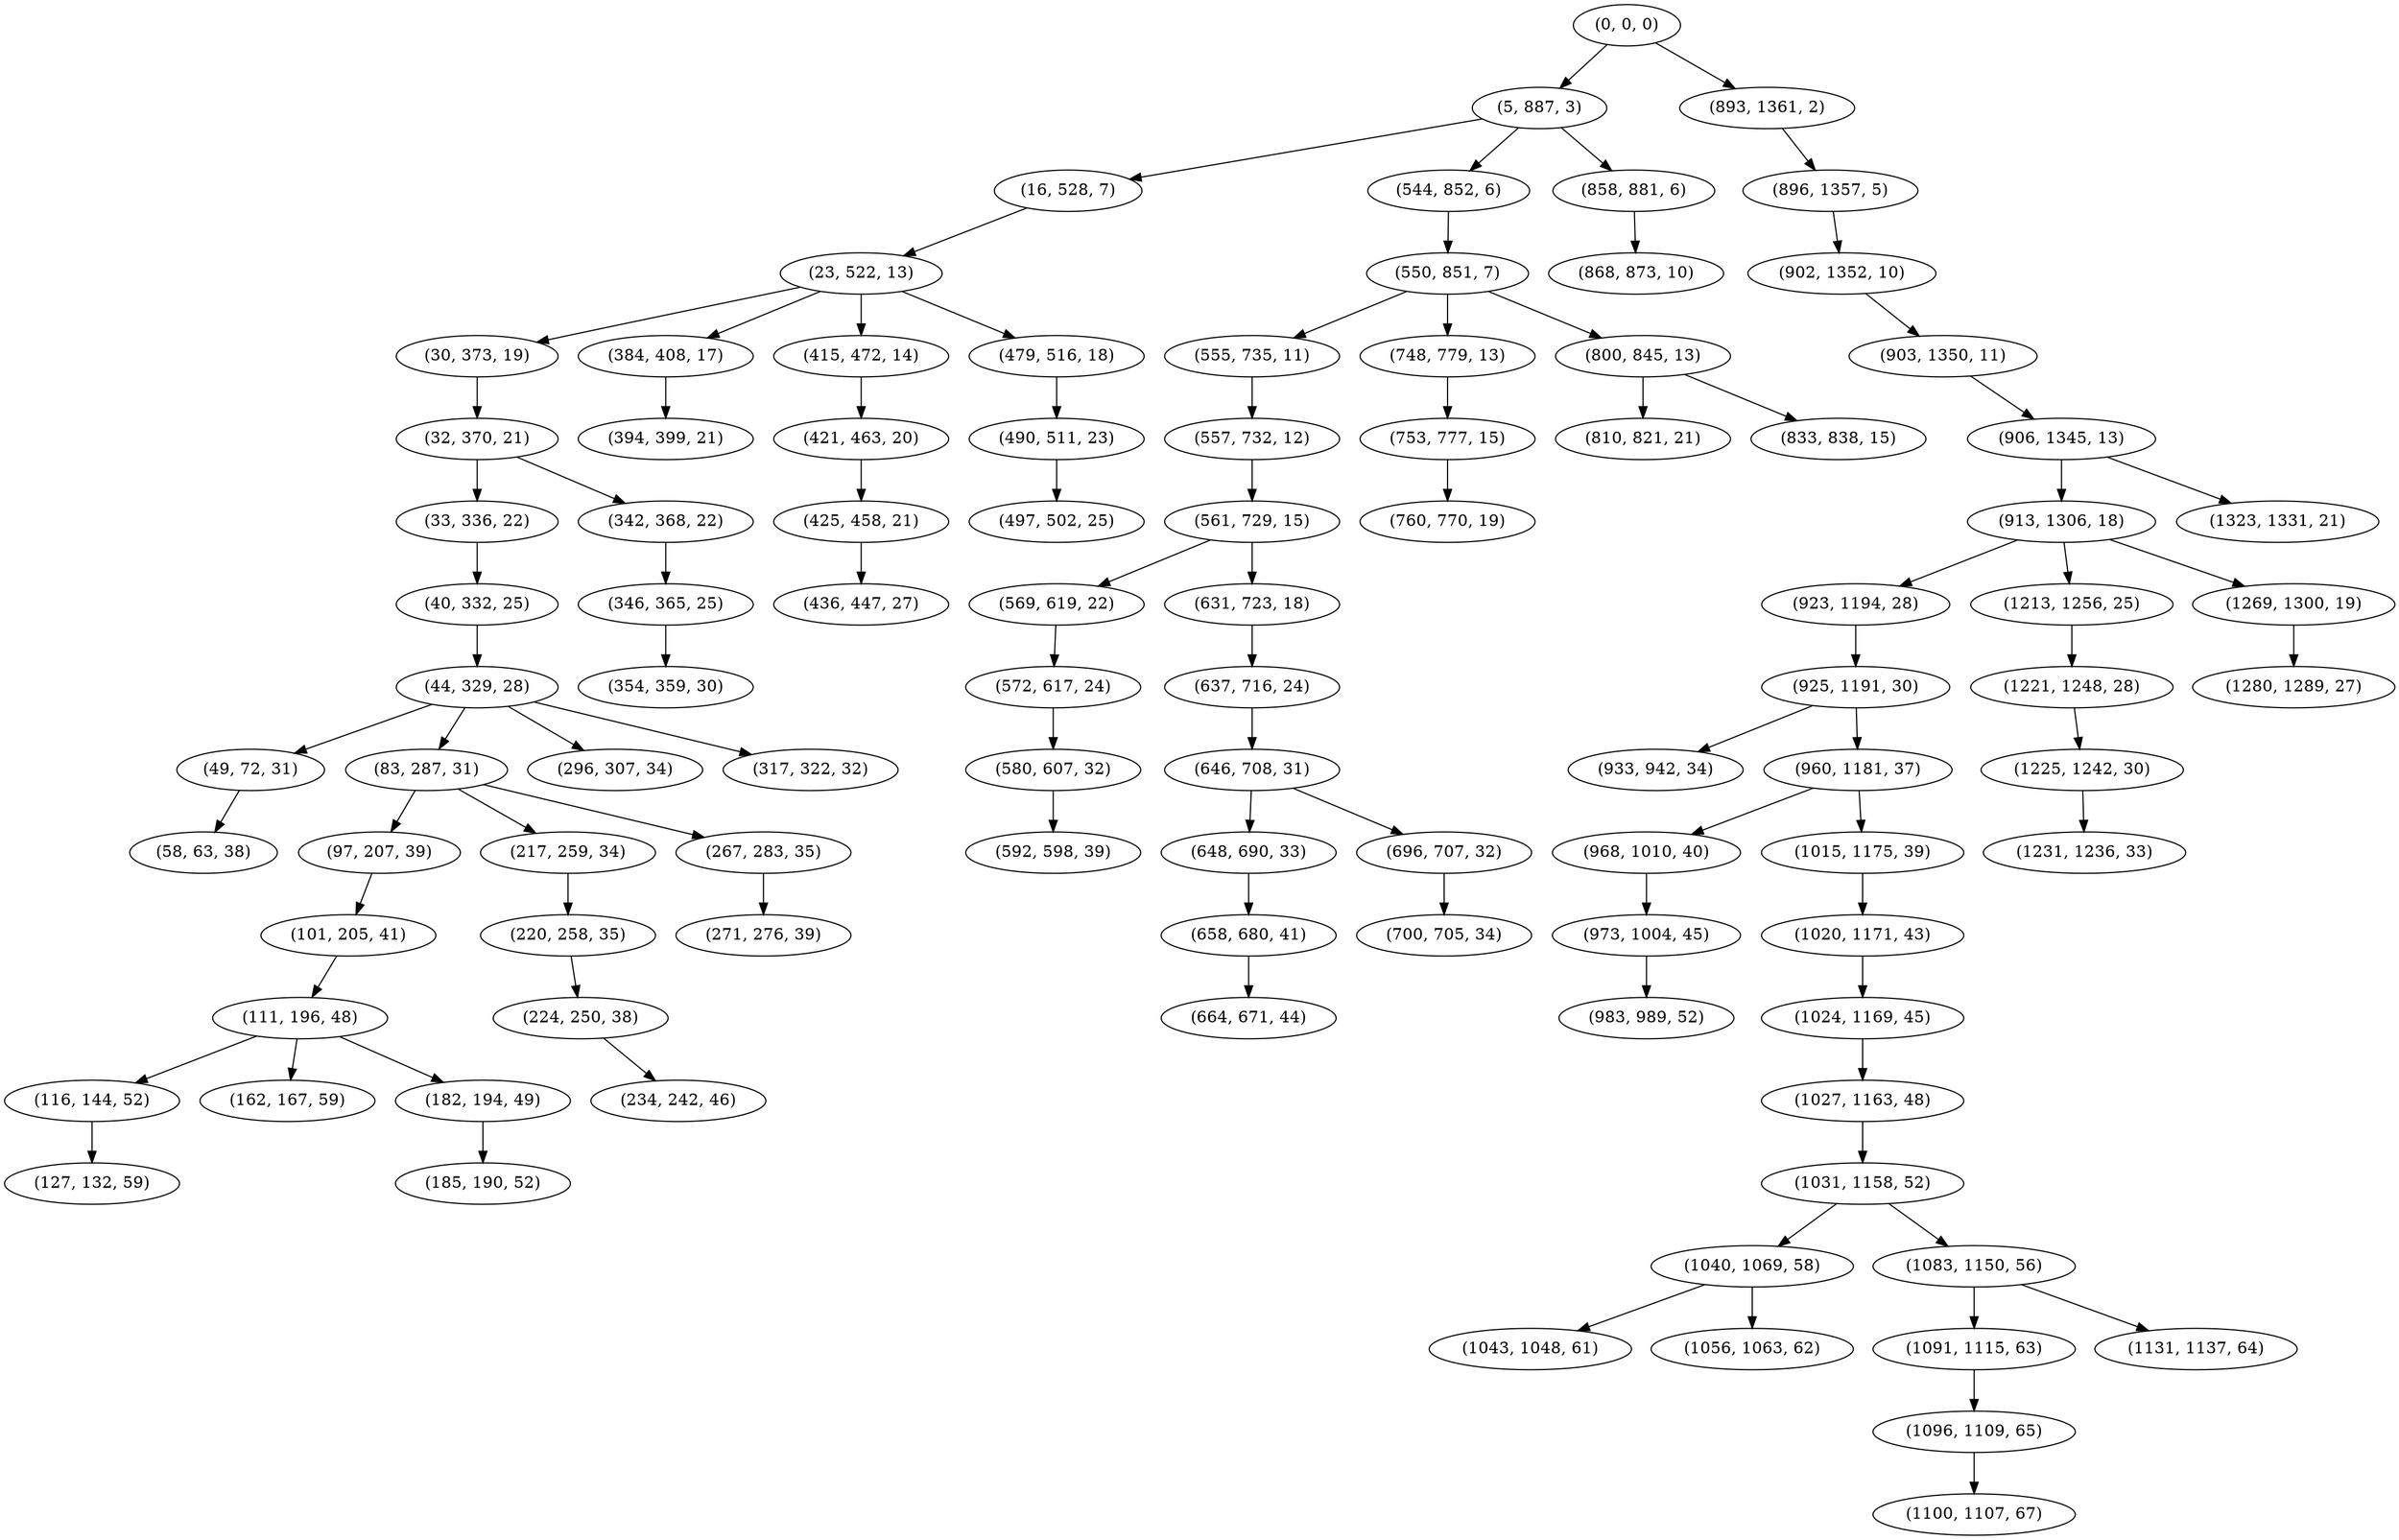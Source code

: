 digraph tree {
    "(0, 0, 0)";
    "(5, 887, 3)";
    "(16, 528, 7)";
    "(23, 522, 13)";
    "(30, 373, 19)";
    "(32, 370, 21)";
    "(33, 336, 22)";
    "(40, 332, 25)";
    "(44, 329, 28)";
    "(49, 72, 31)";
    "(58, 63, 38)";
    "(83, 287, 31)";
    "(97, 207, 39)";
    "(101, 205, 41)";
    "(111, 196, 48)";
    "(116, 144, 52)";
    "(127, 132, 59)";
    "(162, 167, 59)";
    "(182, 194, 49)";
    "(185, 190, 52)";
    "(217, 259, 34)";
    "(220, 258, 35)";
    "(224, 250, 38)";
    "(234, 242, 46)";
    "(267, 283, 35)";
    "(271, 276, 39)";
    "(296, 307, 34)";
    "(317, 322, 32)";
    "(342, 368, 22)";
    "(346, 365, 25)";
    "(354, 359, 30)";
    "(384, 408, 17)";
    "(394, 399, 21)";
    "(415, 472, 14)";
    "(421, 463, 20)";
    "(425, 458, 21)";
    "(436, 447, 27)";
    "(479, 516, 18)";
    "(490, 511, 23)";
    "(497, 502, 25)";
    "(544, 852, 6)";
    "(550, 851, 7)";
    "(555, 735, 11)";
    "(557, 732, 12)";
    "(561, 729, 15)";
    "(569, 619, 22)";
    "(572, 617, 24)";
    "(580, 607, 32)";
    "(592, 598, 39)";
    "(631, 723, 18)";
    "(637, 716, 24)";
    "(646, 708, 31)";
    "(648, 690, 33)";
    "(658, 680, 41)";
    "(664, 671, 44)";
    "(696, 707, 32)";
    "(700, 705, 34)";
    "(748, 779, 13)";
    "(753, 777, 15)";
    "(760, 770, 19)";
    "(800, 845, 13)";
    "(810, 821, 21)";
    "(833, 838, 15)";
    "(858, 881, 6)";
    "(868, 873, 10)";
    "(893, 1361, 2)";
    "(896, 1357, 5)";
    "(902, 1352, 10)";
    "(903, 1350, 11)";
    "(906, 1345, 13)";
    "(913, 1306, 18)";
    "(923, 1194, 28)";
    "(925, 1191, 30)";
    "(933, 942, 34)";
    "(960, 1181, 37)";
    "(968, 1010, 40)";
    "(973, 1004, 45)";
    "(983, 989, 52)";
    "(1015, 1175, 39)";
    "(1020, 1171, 43)";
    "(1024, 1169, 45)";
    "(1027, 1163, 48)";
    "(1031, 1158, 52)";
    "(1040, 1069, 58)";
    "(1043, 1048, 61)";
    "(1056, 1063, 62)";
    "(1083, 1150, 56)";
    "(1091, 1115, 63)";
    "(1096, 1109, 65)";
    "(1100, 1107, 67)";
    "(1131, 1137, 64)";
    "(1213, 1256, 25)";
    "(1221, 1248, 28)";
    "(1225, 1242, 30)";
    "(1231, 1236, 33)";
    "(1269, 1300, 19)";
    "(1280, 1289, 27)";
    "(1323, 1331, 21)";
    "(0, 0, 0)" -> "(5, 887, 3)";
    "(0, 0, 0)" -> "(893, 1361, 2)";
    "(5, 887, 3)" -> "(16, 528, 7)";
    "(5, 887, 3)" -> "(544, 852, 6)";
    "(5, 887, 3)" -> "(858, 881, 6)";
    "(16, 528, 7)" -> "(23, 522, 13)";
    "(23, 522, 13)" -> "(30, 373, 19)";
    "(23, 522, 13)" -> "(384, 408, 17)";
    "(23, 522, 13)" -> "(415, 472, 14)";
    "(23, 522, 13)" -> "(479, 516, 18)";
    "(30, 373, 19)" -> "(32, 370, 21)";
    "(32, 370, 21)" -> "(33, 336, 22)";
    "(32, 370, 21)" -> "(342, 368, 22)";
    "(33, 336, 22)" -> "(40, 332, 25)";
    "(40, 332, 25)" -> "(44, 329, 28)";
    "(44, 329, 28)" -> "(49, 72, 31)";
    "(44, 329, 28)" -> "(83, 287, 31)";
    "(44, 329, 28)" -> "(296, 307, 34)";
    "(44, 329, 28)" -> "(317, 322, 32)";
    "(49, 72, 31)" -> "(58, 63, 38)";
    "(83, 287, 31)" -> "(97, 207, 39)";
    "(83, 287, 31)" -> "(217, 259, 34)";
    "(83, 287, 31)" -> "(267, 283, 35)";
    "(97, 207, 39)" -> "(101, 205, 41)";
    "(101, 205, 41)" -> "(111, 196, 48)";
    "(111, 196, 48)" -> "(116, 144, 52)";
    "(111, 196, 48)" -> "(162, 167, 59)";
    "(111, 196, 48)" -> "(182, 194, 49)";
    "(116, 144, 52)" -> "(127, 132, 59)";
    "(182, 194, 49)" -> "(185, 190, 52)";
    "(217, 259, 34)" -> "(220, 258, 35)";
    "(220, 258, 35)" -> "(224, 250, 38)";
    "(224, 250, 38)" -> "(234, 242, 46)";
    "(267, 283, 35)" -> "(271, 276, 39)";
    "(342, 368, 22)" -> "(346, 365, 25)";
    "(346, 365, 25)" -> "(354, 359, 30)";
    "(384, 408, 17)" -> "(394, 399, 21)";
    "(415, 472, 14)" -> "(421, 463, 20)";
    "(421, 463, 20)" -> "(425, 458, 21)";
    "(425, 458, 21)" -> "(436, 447, 27)";
    "(479, 516, 18)" -> "(490, 511, 23)";
    "(490, 511, 23)" -> "(497, 502, 25)";
    "(544, 852, 6)" -> "(550, 851, 7)";
    "(550, 851, 7)" -> "(555, 735, 11)";
    "(550, 851, 7)" -> "(748, 779, 13)";
    "(550, 851, 7)" -> "(800, 845, 13)";
    "(555, 735, 11)" -> "(557, 732, 12)";
    "(557, 732, 12)" -> "(561, 729, 15)";
    "(561, 729, 15)" -> "(569, 619, 22)";
    "(561, 729, 15)" -> "(631, 723, 18)";
    "(569, 619, 22)" -> "(572, 617, 24)";
    "(572, 617, 24)" -> "(580, 607, 32)";
    "(580, 607, 32)" -> "(592, 598, 39)";
    "(631, 723, 18)" -> "(637, 716, 24)";
    "(637, 716, 24)" -> "(646, 708, 31)";
    "(646, 708, 31)" -> "(648, 690, 33)";
    "(646, 708, 31)" -> "(696, 707, 32)";
    "(648, 690, 33)" -> "(658, 680, 41)";
    "(658, 680, 41)" -> "(664, 671, 44)";
    "(696, 707, 32)" -> "(700, 705, 34)";
    "(748, 779, 13)" -> "(753, 777, 15)";
    "(753, 777, 15)" -> "(760, 770, 19)";
    "(800, 845, 13)" -> "(810, 821, 21)";
    "(800, 845, 13)" -> "(833, 838, 15)";
    "(858, 881, 6)" -> "(868, 873, 10)";
    "(893, 1361, 2)" -> "(896, 1357, 5)";
    "(896, 1357, 5)" -> "(902, 1352, 10)";
    "(902, 1352, 10)" -> "(903, 1350, 11)";
    "(903, 1350, 11)" -> "(906, 1345, 13)";
    "(906, 1345, 13)" -> "(913, 1306, 18)";
    "(906, 1345, 13)" -> "(1323, 1331, 21)";
    "(913, 1306, 18)" -> "(923, 1194, 28)";
    "(913, 1306, 18)" -> "(1213, 1256, 25)";
    "(913, 1306, 18)" -> "(1269, 1300, 19)";
    "(923, 1194, 28)" -> "(925, 1191, 30)";
    "(925, 1191, 30)" -> "(933, 942, 34)";
    "(925, 1191, 30)" -> "(960, 1181, 37)";
    "(960, 1181, 37)" -> "(968, 1010, 40)";
    "(960, 1181, 37)" -> "(1015, 1175, 39)";
    "(968, 1010, 40)" -> "(973, 1004, 45)";
    "(973, 1004, 45)" -> "(983, 989, 52)";
    "(1015, 1175, 39)" -> "(1020, 1171, 43)";
    "(1020, 1171, 43)" -> "(1024, 1169, 45)";
    "(1024, 1169, 45)" -> "(1027, 1163, 48)";
    "(1027, 1163, 48)" -> "(1031, 1158, 52)";
    "(1031, 1158, 52)" -> "(1040, 1069, 58)";
    "(1031, 1158, 52)" -> "(1083, 1150, 56)";
    "(1040, 1069, 58)" -> "(1043, 1048, 61)";
    "(1040, 1069, 58)" -> "(1056, 1063, 62)";
    "(1083, 1150, 56)" -> "(1091, 1115, 63)";
    "(1083, 1150, 56)" -> "(1131, 1137, 64)";
    "(1091, 1115, 63)" -> "(1096, 1109, 65)";
    "(1096, 1109, 65)" -> "(1100, 1107, 67)";
    "(1213, 1256, 25)" -> "(1221, 1248, 28)";
    "(1221, 1248, 28)" -> "(1225, 1242, 30)";
    "(1225, 1242, 30)" -> "(1231, 1236, 33)";
    "(1269, 1300, 19)" -> "(1280, 1289, 27)";
}
